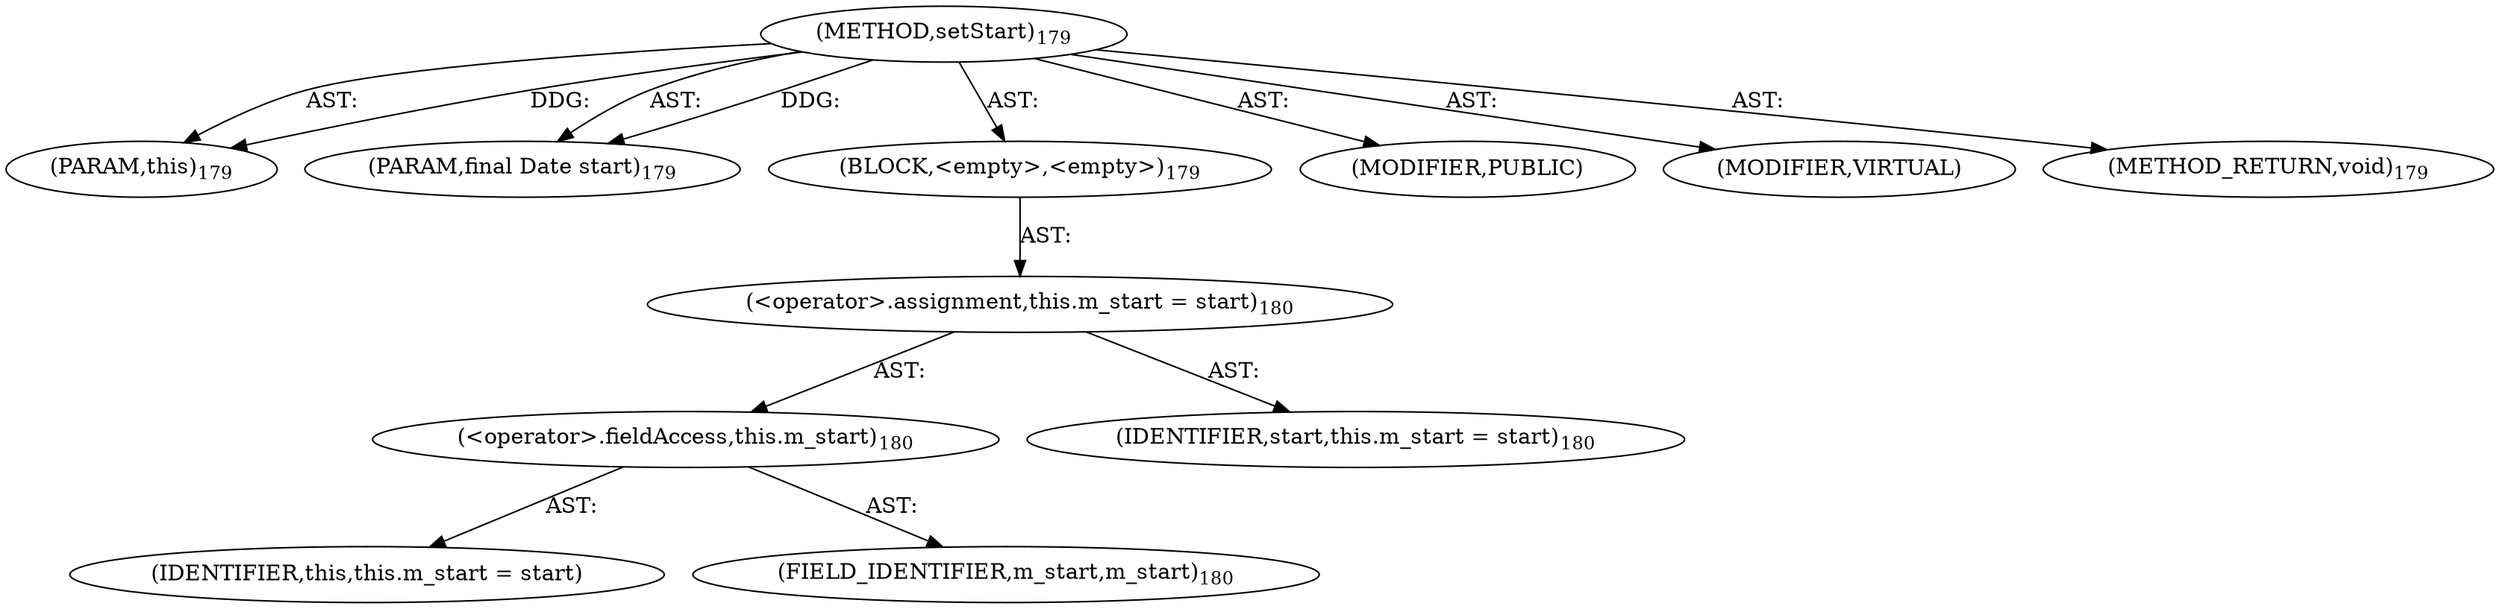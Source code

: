 digraph "setStart" {  
"111669149700" [label = <(METHOD,setStart)<SUB>179</SUB>> ]
"115964117004" [label = <(PARAM,this)<SUB>179</SUB>> ]
"115964117005" [label = <(PARAM,final Date start)<SUB>179</SUB>> ]
"25769803780" [label = <(BLOCK,&lt;empty&gt;,&lt;empty&gt;)<SUB>179</SUB>> ]
"30064771080" [label = <(&lt;operator&gt;.assignment,this.m_start = start)<SUB>180</SUB>> ]
"30064771081" [label = <(&lt;operator&gt;.fieldAccess,this.m_start)<SUB>180</SUB>> ]
"68719476756" [label = <(IDENTIFIER,this,this.m_start = start)> ]
"55834574852" [label = <(FIELD_IDENTIFIER,m_start,m_start)<SUB>180</SUB>> ]
"68719476757" [label = <(IDENTIFIER,start,this.m_start = start)<SUB>180</SUB>> ]
"133143986191" [label = <(MODIFIER,PUBLIC)> ]
"133143986192" [label = <(MODIFIER,VIRTUAL)> ]
"128849018884" [label = <(METHOD_RETURN,void)<SUB>179</SUB>> ]
  "111669149700" -> "115964117004"  [ label = "AST: "] 
  "111669149700" -> "115964117005"  [ label = "AST: "] 
  "111669149700" -> "25769803780"  [ label = "AST: "] 
  "111669149700" -> "133143986191"  [ label = "AST: "] 
  "111669149700" -> "133143986192"  [ label = "AST: "] 
  "111669149700" -> "128849018884"  [ label = "AST: "] 
  "25769803780" -> "30064771080"  [ label = "AST: "] 
  "30064771080" -> "30064771081"  [ label = "AST: "] 
  "30064771080" -> "68719476757"  [ label = "AST: "] 
  "30064771081" -> "68719476756"  [ label = "AST: "] 
  "30064771081" -> "55834574852"  [ label = "AST: "] 
  "111669149700" -> "115964117004"  [ label = "DDG: "] 
  "111669149700" -> "115964117005"  [ label = "DDG: "] 
}
